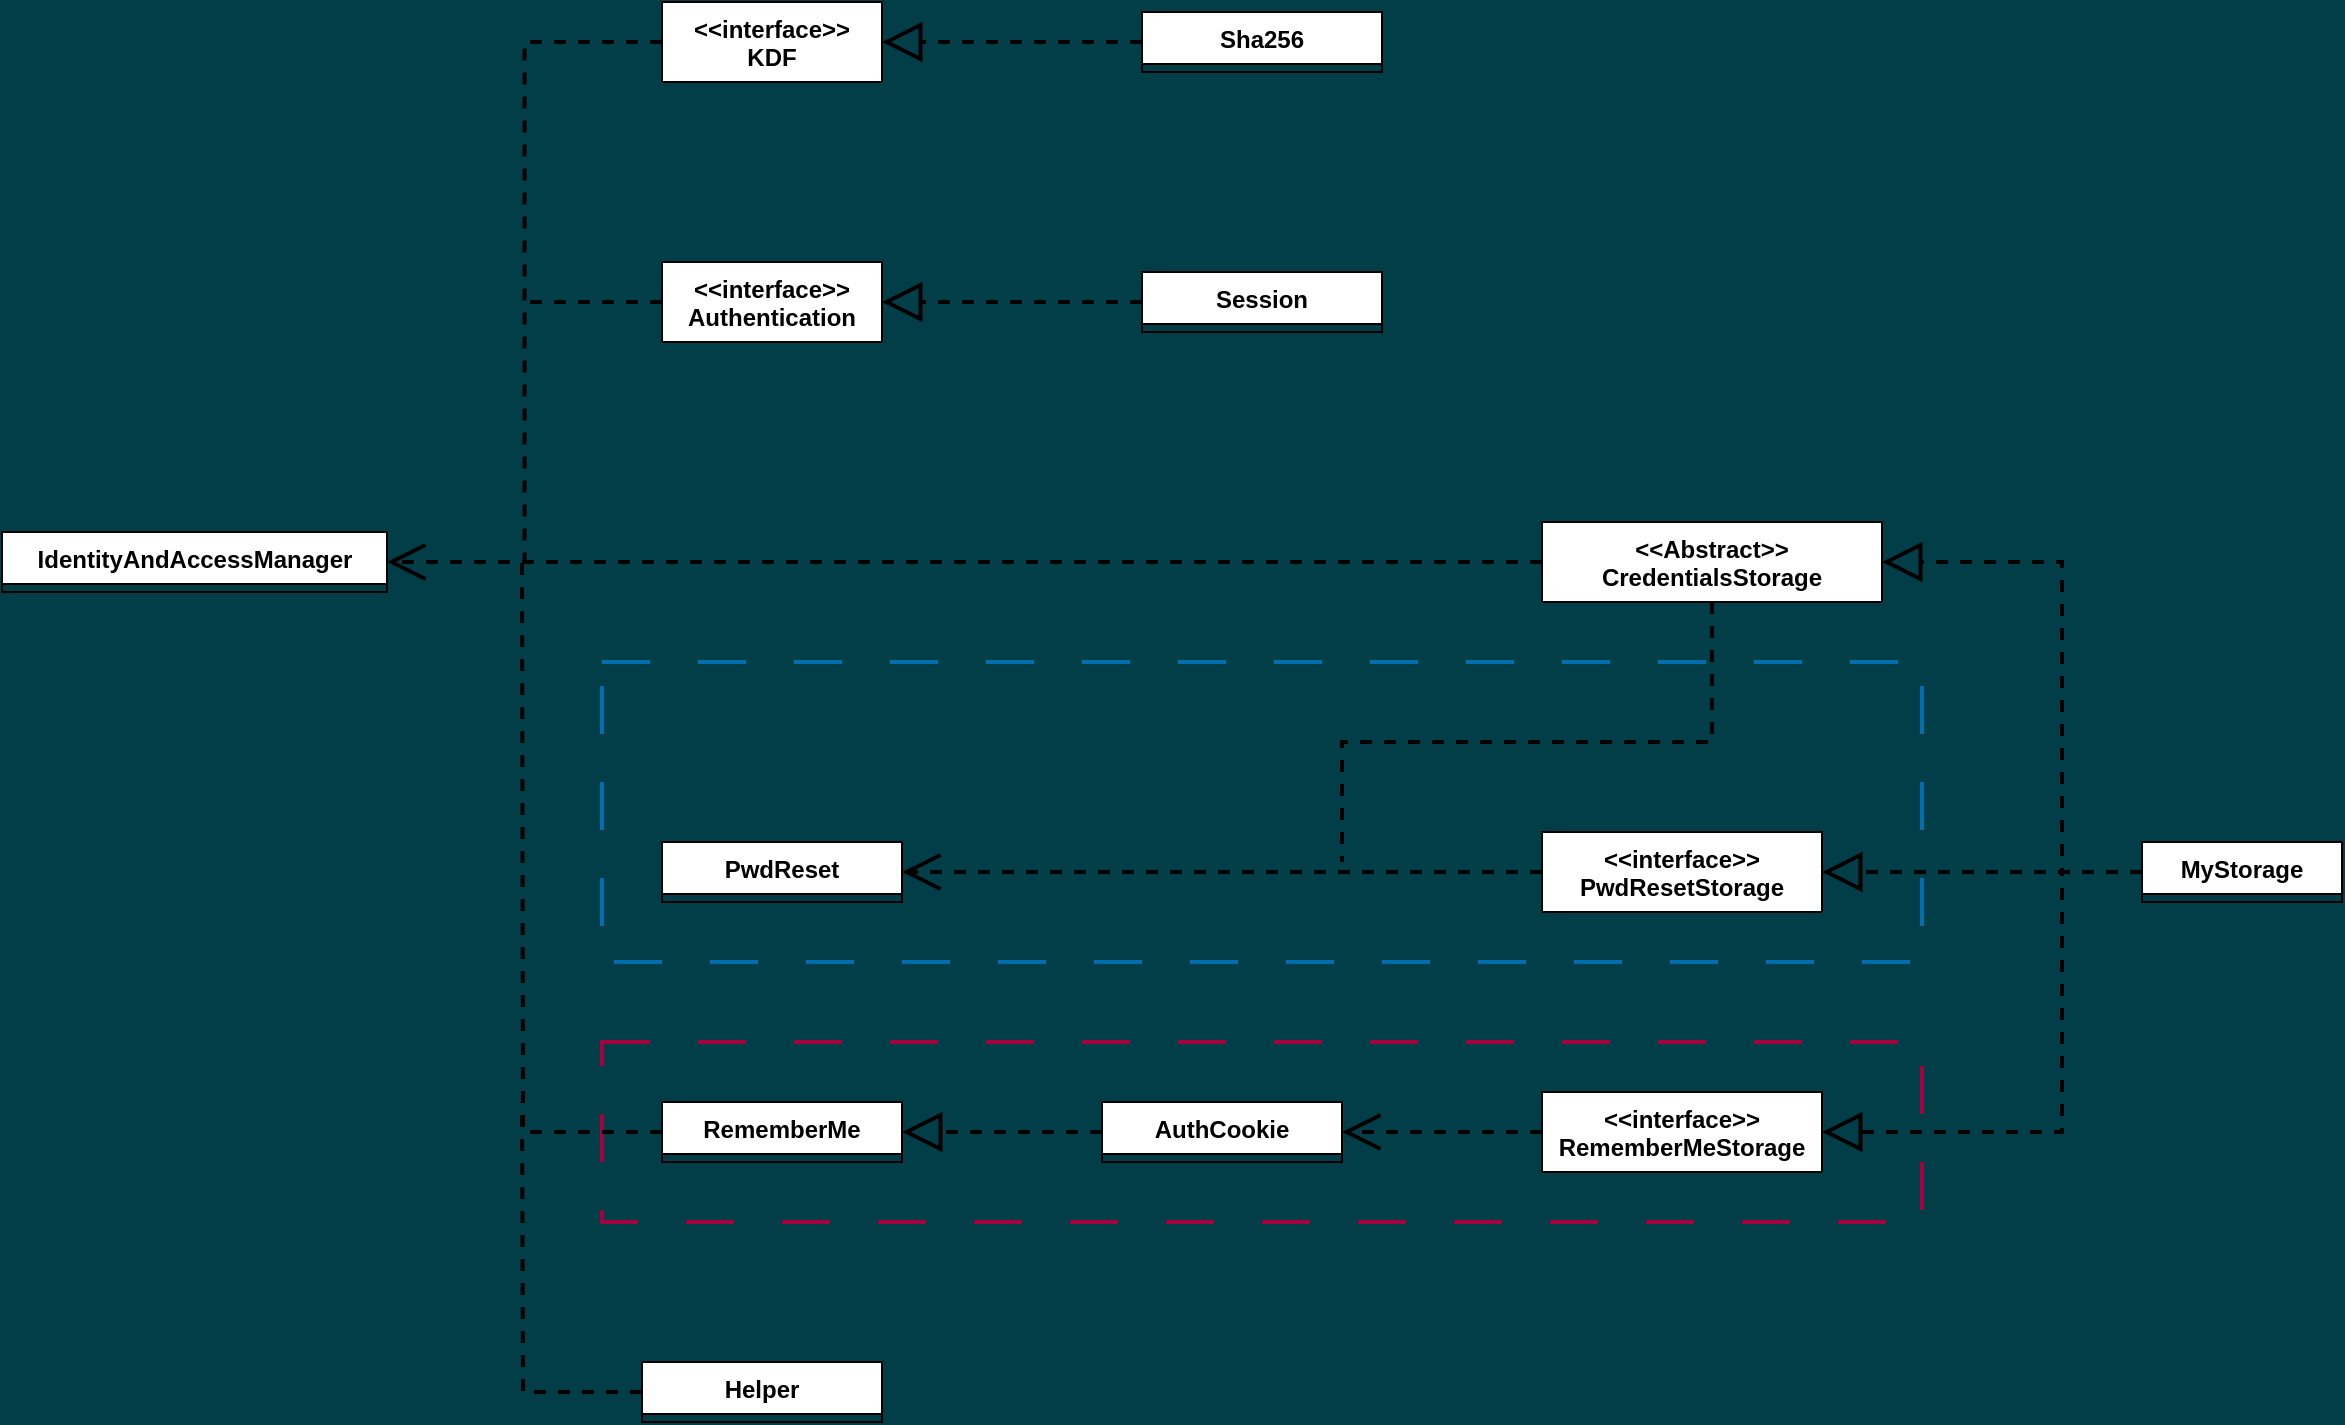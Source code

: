 <mxfile>
    <diagram id="6OG7kBd1HZXlt9tKJ9J5" name="Page-1">
        <mxGraphModel dx="2028" dy="1268" grid="1" gridSize="10" guides="1" tooltips="1" connect="1" arrows="1" fold="1" page="0" pageScale="1" pageWidth="827" pageHeight="1169" background="#023E47" math="0" shadow="0">
            <root>
                <mxCell id="0"/>
                <mxCell id="1" parent="0"/>
                <mxCell id="49" value="" style="rounded=0;whiteSpace=wrap;html=1;fontFamily=Helvetica;fontSize=11;fontColor=#ffffff;fillColor=none;dashed=1;dashPattern=12 12;strokeColor=#006EAF;strokeWidth=2;" parent="1" vertex="1">
                    <mxGeometry x="130" y="90" width="660" height="150" as="geometry"/>
                </mxCell>
                <mxCell id="48" value="" style="rounded=0;whiteSpace=wrap;html=1;fontFamily=Helvetica;fontSize=11;fontColor=#ffffff;fillColor=none;dashed=1;dashPattern=12 12;strokeColor=#A50040;strokeWidth=2;" parent="1" vertex="1">
                    <mxGeometry x="130" y="280" width="660" height="90" as="geometry"/>
                </mxCell>
                <mxCell id="Iml7NZx7jj1XzEXOIP3F-15" value="IdentityAndAccessManager" style="swimlane;fontStyle=1;align=center;verticalAlign=top;childLayout=stackLayout;horizontal=1;startSize=26;horizontalStack=0;resizeParent=1;resizeParentMax=0;resizeLast=0;collapsible=1;marginBottom=0;whiteSpace=wrap;html=1;rounded=0;" parent="1" vertex="1" collapsed="1">
                    <mxGeometry x="-170" y="25" width="192.5" height="30" as="geometry">
                        <mxRectangle x="-170" y="25" width="160" height="86" as="alternateBounds"/>
                    </mxGeometry>
                </mxCell>
                <mxCell id="Iml7NZx7jj1XzEXOIP3F-16" value="+ field: type" style="text;strokeColor=none;fillColor=none;align=left;verticalAlign=top;spacingLeft=4;spacingRight=4;overflow=hidden;rotatable=0;points=[[0,0.5],[1,0.5]];portConstraint=eastwest;whiteSpace=wrap;html=1;rounded=0;" parent="Iml7NZx7jj1XzEXOIP3F-15" vertex="1">
                    <mxGeometry y="26" width="160" height="26" as="geometry"/>
                </mxCell>
                <mxCell id="Iml7NZx7jj1XzEXOIP3F-17" value="" style="line;strokeWidth=1;fillColor=none;align=left;verticalAlign=middle;spacingTop=-1;spacingLeft=3;spacingRight=3;rotatable=0;labelPosition=right;points=[];portConstraint=eastwest;strokeColor=inherit;rounded=0;" parent="Iml7NZx7jj1XzEXOIP3F-15" vertex="1">
                    <mxGeometry y="52" width="160" height="8" as="geometry"/>
                </mxCell>
                <mxCell id="Iml7NZx7jj1XzEXOIP3F-18" value="+ method(type): type" style="text;strokeColor=none;fillColor=none;align=left;verticalAlign=top;spacingLeft=4;spacingRight=4;overflow=hidden;rotatable=0;points=[[0,0.5],[1,0.5]];portConstraint=eastwest;whiteSpace=wrap;html=1;rounded=0;" parent="Iml7NZx7jj1XzEXOIP3F-15" vertex="1">
                    <mxGeometry y="60" width="160" height="26" as="geometry"/>
                </mxCell>
                <mxCell id="61" style="edgeStyle=orthogonalEdgeStyle;shape=connector;rounded=0;html=1;entryX=1;entryY=0.5;entryDx=0;entryDy=0;dashed=1;labelBackgroundColor=default;strokeColor=default;strokeWidth=2;fontFamily=Helvetica;fontSize=11;fontColor=default;endArrow=block;endFill=0;endSize=15;" parent="1" source="Iml7NZx7jj1XzEXOIP3F-19" target="40" edge="1">
                    <mxGeometry relative="1" as="geometry">
                        <Array as="points">
                            <mxPoint x="870" y="195"/>
                            <mxPoint x="870" y="195"/>
                        </Array>
                    </mxGeometry>
                </mxCell>
                <mxCell id="62" style="edgeStyle=orthogonalEdgeStyle;shape=connector;rounded=0;html=1;entryX=1;entryY=0.5;entryDx=0;entryDy=0;dashed=1;labelBackgroundColor=default;strokeColor=default;strokeWidth=2;fontFamily=Helvetica;fontSize=11;fontColor=default;endArrow=block;endFill=0;endSize=15;" parent="1" source="Iml7NZx7jj1XzEXOIP3F-19" target="35" edge="1">
                    <mxGeometry relative="1" as="geometry">
                        <Array as="points">
                            <mxPoint x="860" y="195"/>
                            <mxPoint x="860" y="325"/>
                        </Array>
                    </mxGeometry>
                </mxCell>
                <mxCell id="78" style="edgeStyle=orthogonalEdgeStyle;shape=connector;rounded=0;html=1;entryX=1;entryY=0.5;entryDx=0;entryDy=0;dashed=1;labelBackgroundColor=default;strokeColor=default;strokeWidth=2;fontFamily=Helvetica;fontSize=11;fontColor=default;endArrow=block;endFill=0;endSize=15;" parent="1" source="Iml7NZx7jj1XzEXOIP3F-19" target="54" edge="1">
                    <mxGeometry relative="1" as="geometry">
                        <Array as="points">
                            <mxPoint x="860" y="195"/>
                            <mxPoint x="860" y="40"/>
                        </Array>
                    </mxGeometry>
                </mxCell>
                <mxCell id="Iml7NZx7jj1XzEXOIP3F-19" value="MyStorage" style="swimlane;fontStyle=1;align=center;verticalAlign=top;childLayout=stackLayout;horizontal=1;startSize=26;horizontalStack=0;resizeParent=1;resizeParentMax=0;resizeLast=0;collapsible=1;marginBottom=0;whiteSpace=wrap;html=1;rounded=0;" parent="1" vertex="1" collapsed="1">
                    <mxGeometry x="900" y="180" width="100" height="30" as="geometry">
                        <mxRectangle x="-380" y="110" width="160" height="86" as="alternateBounds"/>
                    </mxGeometry>
                </mxCell>
                <mxCell id="Iml7NZx7jj1XzEXOIP3F-20" value="+ field: type" style="text;strokeColor=none;fillColor=none;align=left;verticalAlign=top;spacingLeft=4;spacingRight=4;overflow=hidden;rotatable=0;points=[[0,0.5],[1,0.5]];portConstraint=eastwest;whiteSpace=wrap;html=1;rounded=0;" parent="Iml7NZx7jj1XzEXOIP3F-19" vertex="1">
                    <mxGeometry y="26" width="160" height="26" as="geometry"/>
                </mxCell>
                <mxCell id="Iml7NZx7jj1XzEXOIP3F-21" value="" style="line;strokeWidth=1;fillColor=none;align=left;verticalAlign=middle;spacingTop=-1;spacingLeft=3;spacingRight=3;rotatable=0;labelPosition=right;points=[];portConstraint=eastwest;strokeColor=inherit;rounded=0;" parent="Iml7NZx7jj1XzEXOIP3F-19" vertex="1">
                    <mxGeometry y="52" width="160" height="8" as="geometry"/>
                </mxCell>
                <mxCell id="Iml7NZx7jj1XzEXOIP3F-22" value="+ method(type): type" style="text;strokeColor=none;fillColor=none;align=left;verticalAlign=top;spacingLeft=4;spacingRight=4;overflow=hidden;rotatable=0;points=[[0,0.5],[1,0.5]];portConstraint=eastwest;whiteSpace=wrap;html=1;rounded=0;" parent="Iml7NZx7jj1XzEXOIP3F-19" vertex="1">
                    <mxGeometry y="60" width="160" height="26" as="geometry"/>
                </mxCell>
                <mxCell id="Iml7NZx7jj1XzEXOIP3F-35" value="PwdReset" style="swimlane;fontStyle=1;align=center;verticalAlign=top;childLayout=stackLayout;horizontal=1;startSize=26;horizontalStack=0;resizeParent=1;resizeParentMax=0;resizeLast=0;collapsible=1;marginBottom=0;whiteSpace=wrap;html=1;rounded=0;" parent="1" vertex="1" collapsed="1">
                    <mxGeometry x="160" y="180" width="120" height="30" as="geometry">
                        <mxRectangle x="160" y="3" width="160" height="86" as="alternateBounds"/>
                    </mxGeometry>
                </mxCell>
                <mxCell id="Iml7NZx7jj1XzEXOIP3F-36" value="+ field: type" style="text;strokeColor=none;fillColor=none;align=left;verticalAlign=top;spacingLeft=4;spacingRight=4;overflow=hidden;rotatable=0;points=[[0,0.5],[1,0.5]];portConstraint=eastwest;whiteSpace=wrap;html=1;rounded=0;" parent="Iml7NZx7jj1XzEXOIP3F-35" vertex="1">
                    <mxGeometry y="26" width="160" height="26" as="geometry"/>
                </mxCell>
                <mxCell id="Iml7NZx7jj1XzEXOIP3F-37" value="" style="line;strokeWidth=1;fillColor=none;align=left;verticalAlign=middle;spacingTop=-1;spacingLeft=3;spacingRight=3;rotatable=0;labelPosition=right;points=[];portConstraint=eastwest;strokeColor=inherit;rounded=0;" parent="Iml7NZx7jj1XzEXOIP3F-35" vertex="1">
                    <mxGeometry y="52" width="160" height="8" as="geometry"/>
                </mxCell>
                <mxCell id="Iml7NZx7jj1XzEXOIP3F-38" value="+ method(type): type" style="text;strokeColor=none;fillColor=none;align=left;verticalAlign=top;spacingLeft=4;spacingRight=4;overflow=hidden;rotatable=0;points=[[0,0.5],[1,0.5]];portConstraint=eastwest;whiteSpace=wrap;html=1;rounded=0;" parent="Iml7NZx7jj1XzEXOIP3F-35" vertex="1">
                    <mxGeometry y="60" width="160" height="26" as="geometry"/>
                </mxCell>
                <mxCell id="Iml7NZx7jj1XzEXOIP3F-49" style="edgeStyle=orthogonalEdgeStyle;shape=connector;rounded=0;orthogonalLoop=1;jettySize=auto;html=1;dashed=1;labelBackgroundColor=default;strokeColor=default;strokeWidth=2;fontFamily=Helvetica;fontSize=11;fontColor=default;endArrow=none;endFill=0;endSize=15;" parent="1" source="Iml7NZx7jj1XzEXOIP3F-41" edge="1">
                    <mxGeometry relative="1" as="geometry">
                        <mxPoint x="90" y="40" as="targetPoint"/>
                    </mxGeometry>
                </mxCell>
                <mxCell id="Iml7NZx7jj1XzEXOIP3F-41" value="RememberMe" style="swimlane;fontStyle=1;align=center;verticalAlign=top;childLayout=stackLayout;horizontal=1;startSize=26;horizontalStack=0;resizeParent=1;resizeParentMax=0;resizeLast=0;collapsible=1;marginBottom=0;whiteSpace=wrap;html=1;rounded=0;" parent="1" vertex="1" collapsed="1">
                    <mxGeometry x="160" y="310" width="120" height="30" as="geometry">
                        <mxRectangle x="20" y="10" width="160" height="86" as="alternateBounds"/>
                    </mxGeometry>
                </mxCell>
                <mxCell id="Iml7NZx7jj1XzEXOIP3F-42" value="+ field: type" style="text;strokeColor=none;fillColor=none;align=left;verticalAlign=top;spacingLeft=4;spacingRight=4;overflow=hidden;rotatable=0;points=[[0,0.5],[1,0.5]];portConstraint=eastwest;whiteSpace=wrap;html=1;rounded=0;" parent="Iml7NZx7jj1XzEXOIP3F-41" vertex="1">
                    <mxGeometry y="26" width="160" height="26" as="geometry"/>
                </mxCell>
                <mxCell id="Iml7NZx7jj1XzEXOIP3F-43" value="" style="line;strokeWidth=1;fillColor=none;align=left;verticalAlign=middle;spacingTop=-1;spacingLeft=3;spacingRight=3;rotatable=0;labelPosition=right;points=[];portConstraint=eastwest;strokeColor=inherit;rounded=0;" parent="Iml7NZx7jj1XzEXOIP3F-41" vertex="1">
                    <mxGeometry y="52" width="160" height="8" as="geometry"/>
                </mxCell>
                <mxCell id="Iml7NZx7jj1XzEXOIP3F-44" value="+ method(type): type" style="text;strokeColor=none;fillColor=none;align=left;verticalAlign=top;spacingLeft=4;spacingRight=4;overflow=hidden;rotatable=0;points=[[0,0.5],[1,0.5]];portConstraint=eastwest;whiteSpace=wrap;html=1;rounded=0;" parent="Iml7NZx7jj1XzEXOIP3F-41" vertex="1">
                    <mxGeometry y="60" width="160" height="26" as="geometry"/>
                </mxCell>
                <mxCell id="22" style="edgeStyle=orthogonalEdgeStyle;shape=connector;rounded=0;html=1;dashed=1;labelBackgroundColor=default;strokeColor=default;strokeWidth=2;fontFamily=Helvetica;fontSize=11;fontColor=default;endArrow=block;endFill=0;endSize=15;" parent="1" source="2" target="17" edge="1">
                    <mxGeometry relative="1" as="geometry"/>
                </mxCell>
                <mxCell id="2" value="&lt;span lang=&quot;en&quot; class=&quot;ILfuVd&quot;&gt;Session&lt;/span&gt;" style="swimlane;fontStyle=1;align=center;verticalAlign=top;childLayout=stackLayout;horizontal=1;startSize=26;horizontalStack=0;resizeParent=1;resizeParentMax=0;resizeLast=0;collapsible=1;marginBottom=0;whiteSpace=wrap;html=1;rounded=0;" parent="1" vertex="1" collapsed="1">
                    <mxGeometry x="400" y="-105" width="120" height="30" as="geometry">
                        <mxRectangle x="20" y="10" width="160" height="86" as="alternateBounds"/>
                    </mxGeometry>
                </mxCell>
                <mxCell id="3" value="+ field: type" style="text;strokeColor=none;fillColor=none;align=left;verticalAlign=top;spacingLeft=4;spacingRight=4;overflow=hidden;rotatable=0;points=[[0,0.5],[1,0.5]];portConstraint=eastwest;whiteSpace=wrap;html=1;rounded=0;" parent="2" vertex="1">
                    <mxGeometry y="26" width="160" height="26" as="geometry"/>
                </mxCell>
                <mxCell id="4" value="" style="line;strokeWidth=1;fillColor=none;align=left;verticalAlign=middle;spacingTop=-1;spacingLeft=3;spacingRight=3;rotatable=0;labelPosition=right;points=[];portConstraint=eastwest;strokeColor=inherit;rounded=0;" parent="2" vertex="1">
                    <mxGeometry y="52" width="160" height="8" as="geometry"/>
                </mxCell>
                <mxCell id="5" value="+ method(type): type" style="text;strokeColor=none;fillColor=none;align=left;verticalAlign=top;spacingLeft=4;spacingRight=4;overflow=hidden;rotatable=0;points=[[0,0.5],[1,0.5]];portConstraint=eastwest;whiteSpace=wrap;html=1;rounded=0;" parent="2" vertex="1">
                    <mxGeometry y="60" width="160" height="26" as="geometry"/>
                </mxCell>
                <mxCell id="21" style="edgeStyle=orthogonalEdgeStyle;shape=connector;rounded=0;html=1;dashed=1;labelBackgroundColor=default;strokeColor=default;strokeWidth=2;fontFamily=Helvetica;fontSize=11;fontColor=default;endArrow=block;endFill=0;endSize=15;" parent="1" source="9" target="13" edge="1">
                    <mxGeometry relative="1" as="geometry"/>
                </mxCell>
                <mxCell id="9" value="Sha256" style="swimlane;fontStyle=1;align=center;verticalAlign=top;childLayout=stackLayout;horizontal=1;startSize=26;horizontalStack=0;resizeParent=1;resizeParentMax=0;resizeLast=0;collapsible=1;marginBottom=0;whiteSpace=wrap;html=1;rounded=0;" parent="1" vertex="1" collapsed="1">
                    <mxGeometry x="400" y="-235" width="120" height="30" as="geometry">
                        <mxRectangle x="160" y="-125" width="160" height="86" as="alternateBounds"/>
                    </mxGeometry>
                </mxCell>
                <mxCell id="10" value="+ field: type" style="text;strokeColor=none;fillColor=none;align=left;verticalAlign=top;spacingLeft=4;spacingRight=4;overflow=hidden;rotatable=0;points=[[0,0.5],[1,0.5]];portConstraint=eastwest;whiteSpace=wrap;html=1;rounded=0;" parent="9" vertex="1">
                    <mxGeometry y="26" width="160" height="26" as="geometry"/>
                </mxCell>
                <mxCell id="11" value="" style="line;strokeWidth=1;fillColor=none;align=left;verticalAlign=middle;spacingTop=-1;spacingLeft=3;spacingRight=3;rotatable=0;labelPosition=right;points=[];portConstraint=eastwest;strokeColor=inherit;rounded=0;" parent="9" vertex="1">
                    <mxGeometry y="52" width="160" height="8" as="geometry"/>
                </mxCell>
                <mxCell id="12" value="+ method(type): type" style="text;strokeColor=none;fillColor=none;align=left;verticalAlign=top;spacingLeft=4;spacingRight=4;overflow=hidden;rotatable=0;points=[[0,0.5],[1,0.5]];portConstraint=eastwest;whiteSpace=wrap;html=1;rounded=0;" parent="9" vertex="1">
                    <mxGeometry y="60" width="160" height="26" as="geometry"/>
                </mxCell>
                <mxCell id="79" style="edgeStyle=orthogonalEdgeStyle;shape=connector;rounded=0;html=1;entryX=1;entryY=0.5;entryDx=0;entryDy=0;dashed=1;labelBackgroundColor=default;strokeColor=default;strokeWidth=2;fontFamily=Helvetica;fontSize=11;fontColor=default;endArrow=open;endFill=0;endSize=15;" edge="1" parent="1" source="13" target="Iml7NZx7jj1XzEXOIP3F-15">
                    <mxGeometry relative="1" as="geometry"/>
                </mxCell>
                <mxCell id="13" value="&lt;div&gt;&amp;lt;&amp;lt;interface&amp;gt;&amp;gt;&lt;/div&gt;&lt;div&gt;KDF&lt;br&gt;&lt;/div&gt;" style="swimlane;fontStyle=1;align=center;verticalAlign=top;childLayout=stackLayout;horizontal=1;startSize=40;horizontalStack=0;resizeParent=1;resizeParentMax=0;resizeLast=0;collapsible=1;marginBottom=0;whiteSpace=wrap;html=1;rounded=0;" parent="1" vertex="1" collapsed="1">
                    <mxGeometry x="160" y="-240" width="110" height="40" as="geometry">
                        <mxRectangle x="160" y="-240" width="280" height="100" as="alternateBounds"/>
                    </mxGeometry>
                </mxCell>
                <mxCell id="15" value="" style="line;strokeWidth=1;fillColor=none;align=left;verticalAlign=middle;spacingTop=-1;spacingLeft=3;spacingRight=3;rotatable=0;labelPosition=right;points=[];portConstraint=eastwest;strokeColor=inherit;rounded=0;" parent="13" vertex="1">
                    <mxGeometry y="40" width="280" height="8" as="geometry"/>
                </mxCell>
                <mxCell id="16" value="+ compare(ptxt : String, hash : String): Boolean&lt;br&gt;+ hash(ptxt : String): String" style="text;strokeColor=none;fillColor=none;align=left;verticalAlign=top;spacingLeft=4;spacingRight=4;overflow=hidden;rotatable=0;points=[[0,0.5],[1,0.5]];portConstraint=eastwest;whiteSpace=wrap;html=1;rounded=0;" parent="13" vertex="1">
                    <mxGeometry y="48" width="280" height="52" as="geometry"/>
                </mxCell>
                <mxCell id="58" style="edgeStyle=orthogonalEdgeStyle;shape=connector;rounded=0;html=1;dashed=1;labelBackgroundColor=default;strokeColor=default;strokeWidth=2;fontFamily=Helvetica;fontSize=11;fontColor=default;endArrow=none;endFill=0;endSize=15;" parent="1" source="17" edge="1">
                    <mxGeometry relative="1" as="geometry">
                        <mxPoint x="90" y="-90" as="targetPoint"/>
                    </mxGeometry>
                </mxCell>
                <mxCell id="17" value="&lt;div&gt;&amp;lt;&amp;lt;interface&amp;gt;&amp;gt;&lt;/div&gt;&lt;div&gt;Authentication&lt;br&gt;&lt;/div&gt;" style="swimlane;fontStyle=1;align=center;verticalAlign=top;childLayout=stackLayout;horizontal=1;startSize=40;horizontalStack=0;resizeParent=1;resizeParentMax=0;resizeLast=0;collapsible=1;marginBottom=0;whiteSpace=wrap;html=1;rounded=0;" parent="1" vertex="1" collapsed="1">
                    <mxGeometry x="160" y="-110" width="110" height="40" as="geometry">
                        <mxRectangle x="160" y="-110" width="160" height="100" as="alternateBounds"/>
                    </mxGeometry>
                </mxCell>
                <mxCell id="18" value="+ field: type" style="text;strokeColor=none;fillColor=none;align=left;verticalAlign=top;spacingLeft=4;spacingRight=4;overflow=hidden;rotatable=0;points=[[0,0.5],[1,0.5]];portConstraint=eastwest;whiteSpace=wrap;html=1;rounded=0;" parent="17" vertex="1">
                    <mxGeometry y="40" width="160" height="26" as="geometry"/>
                </mxCell>
                <mxCell id="19" value="" style="line;strokeWidth=1;fillColor=none;align=left;verticalAlign=middle;spacingTop=-1;spacingLeft=3;spacingRight=3;rotatable=0;labelPosition=right;points=[];portConstraint=eastwest;strokeColor=inherit;rounded=0;" parent="17" vertex="1">
                    <mxGeometry y="66" width="160" height="8" as="geometry"/>
                </mxCell>
                <mxCell id="20" value="+ method(type): type" style="text;strokeColor=none;fillColor=none;align=left;verticalAlign=top;spacingLeft=4;spacingRight=4;overflow=hidden;rotatable=0;points=[[0,0.5],[1,0.5]];portConstraint=eastwest;whiteSpace=wrap;html=1;rounded=0;" parent="17" vertex="1">
                    <mxGeometry y="74" width="160" height="26" as="geometry"/>
                </mxCell>
                <mxCell id="28" style="edgeStyle=orthogonalEdgeStyle;shape=connector;rounded=0;html=1;dashed=1;labelBackgroundColor=default;strokeColor=default;strokeWidth=2;fontFamily=Helvetica;fontSize=11;fontColor=default;endArrow=none;endFill=0;endSize=15;" parent="1" source="23" edge="1">
                    <mxGeometry relative="1" as="geometry">
                        <mxPoint x="90" y="310" as="targetPoint"/>
                    </mxGeometry>
                </mxCell>
                <mxCell id="23" value="Helper" style="swimlane;fontStyle=1;align=center;verticalAlign=top;childLayout=stackLayout;horizontal=1;startSize=26;horizontalStack=0;resizeParent=1;resizeParentMax=0;resizeLast=0;collapsible=1;marginBottom=0;whiteSpace=wrap;html=1;rounded=0;" parent="1" vertex="1" collapsed="1">
                    <mxGeometry x="150" y="440" width="120" height="30" as="geometry">
                        <mxRectangle x="20" y="10" width="160" height="86" as="alternateBounds"/>
                    </mxGeometry>
                </mxCell>
                <mxCell id="24" value="+ field: type" style="text;strokeColor=none;fillColor=none;align=left;verticalAlign=top;spacingLeft=4;spacingRight=4;overflow=hidden;rotatable=0;points=[[0,0.5],[1,0.5]];portConstraint=eastwest;whiteSpace=wrap;html=1;rounded=0;" parent="23" vertex="1">
                    <mxGeometry y="26" width="160" height="26" as="geometry"/>
                </mxCell>
                <mxCell id="25" value="" style="line;strokeWidth=1;fillColor=none;align=left;verticalAlign=middle;spacingTop=-1;spacingLeft=3;spacingRight=3;rotatable=0;labelPosition=right;points=[];portConstraint=eastwest;strokeColor=inherit;rounded=0;" parent="23" vertex="1">
                    <mxGeometry y="52" width="160" height="8" as="geometry"/>
                </mxCell>
                <mxCell id="26" value="+ method(type): type" style="text;strokeColor=none;fillColor=none;align=left;verticalAlign=top;spacingLeft=4;spacingRight=4;overflow=hidden;rotatable=0;points=[[0,0.5],[1,0.5]];portConstraint=eastwest;whiteSpace=wrap;html=1;rounded=0;" parent="23" vertex="1">
                    <mxGeometry y="60" width="160" height="26" as="geometry"/>
                </mxCell>
                <mxCell id="34" style="edgeStyle=orthogonalEdgeStyle;shape=connector;rounded=0;html=1;entryX=1;entryY=0.5;entryDx=0;entryDy=0;dashed=1;labelBackgroundColor=default;strokeColor=default;strokeWidth=2;fontFamily=Helvetica;fontSize=11;fontColor=default;endArrow=block;endFill=0;endSize=15;" parent="1" source="29" target="Iml7NZx7jj1XzEXOIP3F-41" edge="1">
                    <mxGeometry relative="1" as="geometry"/>
                </mxCell>
                <mxCell id="29" value="AuthCookie" style="swimlane;fontStyle=1;align=center;verticalAlign=top;childLayout=stackLayout;horizontal=1;startSize=26;horizontalStack=0;resizeParent=1;resizeParentMax=0;resizeLast=0;collapsible=1;marginBottom=0;whiteSpace=wrap;html=1;rounded=0;" parent="1" vertex="1" collapsed="1">
                    <mxGeometry x="380" y="310" width="120" height="30" as="geometry">
                        <mxRectangle x="20" y="10" width="160" height="86" as="alternateBounds"/>
                    </mxGeometry>
                </mxCell>
                <mxCell id="30" value="+ field: type" style="text;strokeColor=none;fillColor=none;align=left;verticalAlign=top;spacingLeft=4;spacingRight=4;overflow=hidden;rotatable=0;points=[[0,0.5],[1,0.5]];portConstraint=eastwest;whiteSpace=wrap;html=1;rounded=0;" parent="29" vertex="1">
                    <mxGeometry y="26" width="160" height="26" as="geometry"/>
                </mxCell>
                <mxCell id="31" value="" style="line;strokeWidth=1;fillColor=none;align=left;verticalAlign=middle;spacingTop=-1;spacingLeft=3;spacingRight=3;rotatable=0;labelPosition=right;points=[];portConstraint=eastwest;strokeColor=inherit;rounded=0;" parent="29" vertex="1">
                    <mxGeometry y="52" width="160" height="8" as="geometry"/>
                </mxCell>
                <mxCell id="32" value="+ method(type): type" style="text;strokeColor=none;fillColor=none;align=left;verticalAlign=top;spacingLeft=4;spacingRight=4;overflow=hidden;rotatable=0;points=[[0,0.5],[1,0.5]];portConstraint=eastwest;whiteSpace=wrap;html=1;rounded=0;" parent="29" vertex="1">
                    <mxGeometry y="60" width="160" height="26" as="geometry"/>
                </mxCell>
                <mxCell id="66" style="edgeStyle=orthogonalEdgeStyle;shape=connector;rounded=0;html=1;dashed=1;labelBackgroundColor=default;strokeColor=default;strokeWidth=2;fontFamily=Helvetica;fontSize=11;fontColor=default;endArrow=open;endFill=0;endSize=15;" parent="1" source="35" target="29" edge="1">
                    <mxGeometry relative="1" as="geometry"/>
                </mxCell>
                <mxCell id="35" value="&lt;div&gt;&amp;lt;&amp;lt;interface&amp;gt;&amp;gt;&lt;/div&gt;&lt;div&gt;RememberMeStorage&lt;/div&gt;" style="swimlane;fontStyle=1;align=center;verticalAlign=top;childLayout=stackLayout;horizontal=1;startSize=40;horizontalStack=0;resizeParent=1;resizeParentMax=0;resizeLast=0;collapsible=1;marginBottom=0;whiteSpace=wrap;html=1;rounded=0;" parent="1" vertex="1" collapsed="1">
                    <mxGeometry x="600" y="305" width="140" height="40" as="geometry">
                        <mxRectangle x="-380" y="-130" width="160" height="100" as="alternateBounds"/>
                    </mxGeometry>
                </mxCell>
                <mxCell id="36" value="+ field: type" style="text;strokeColor=none;fillColor=none;align=left;verticalAlign=top;spacingLeft=4;spacingRight=4;overflow=hidden;rotatable=0;points=[[0,0.5],[1,0.5]];portConstraint=eastwest;whiteSpace=wrap;html=1;rounded=0;" parent="35" vertex="1">
                    <mxGeometry y="40" width="160" height="26" as="geometry"/>
                </mxCell>
                <mxCell id="37" value="" style="line;strokeWidth=1;fillColor=none;align=left;verticalAlign=middle;spacingTop=-1;spacingLeft=3;spacingRight=3;rotatable=0;labelPosition=right;points=[];portConstraint=eastwest;strokeColor=inherit;rounded=0;" parent="35" vertex="1">
                    <mxGeometry y="66" width="160" height="8" as="geometry"/>
                </mxCell>
                <mxCell id="38" value="+ method(type): type" style="text;strokeColor=none;fillColor=none;align=left;verticalAlign=top;spacingLeft=4;spacingRight=4;overflow=hidden;rotatable=0;points=[[0,0.5],[1,0.5]];portConstraint=eastwest;whiteSpace=wrap;html=1;rounded=0;" parent="35" vertex="1">
                    <mxGeometry y="74" width="160" height="26" as="geometry"/>
                </mxCell>
                <mxCell id="67" style="edgeStyle=orthogonalEdgeStyle;shape=connector;rounded=0;html=1;entryX=1;entryY=0.5;entryDx=0;entryDy=0;dashed=1;labelBackgroundColor=default;strokeColor=default;strokeWidth=2;fontFamily=Helvetica;fontSize=11;fontColor=default;endArrow=open;endFill=0;endSize=15;" parent="1" source="40" target="Iml7NZx7jj1XzEXOIP3F-35" edge="1">
                    <mxGeometry relative="1" as="geometry"/>
                </mxCell>
                <mxCell id="40" value="&lt;div&gt;&amp;lt;&amp;lt;interface&amp;gt;&amp;gt;&lt;/div&gt;PwdReset&lt;span style=&quot;background-color: initial;&quot;&gt;Storage&lt;/span&gt;" style="swimlane;fontStyle=1;align=center;verticalAlign=top;childLayout=stackLayout;horizontal=1;startSize=40;horizontalStack=0;resizeParent=1;resizeParentMax=0;resizeLast=0;collapsible=1;marginBottom=0;whiteSpace=wrap;html=1;rounded=0;" parent="1" vertex="1" collapsed="1">
                    <mxGeometry x="600" y="175" width="140" height="40" as="geometry">
                        <mxRectangle x="-330" y="320" width="160" height="100" as="alternateBounds"/>
                    </mxGeometry>
                </mxCell>
                <mxCell id="41" value="+ field: type" style="text;strokeColor=none;fillColor=none;align=left;verticalAlign=top;spacingLeft=4;spacingRight=4;overflow=hidden;rotatable=0;points=[[0,0.5],[1,0.5]];portConstraint=eastwest;whiteSpace=wrap;html=1;rounded=0;" parent="40" vertex="1">
                    <mxGeometry y="40" width="160" height="26" as="geometry"/>
                </mxCell>
                <mxCell id="42" value="" style="line;strokeWidth=1;fillColor=none;align=left;verticalAlign=middle;spacingTop=-1;spacingLeft=3;spacingRight=3;rotatable=0;labelPosition=right;points=[];portConstraint=eastwest;strokeColor=inherit;rounded=0;" parent="40" vertex="1">
                    <mxGeometry y="66" width="160" height="8" as="geometry"/>
                </mxCell>
                <mxCell id="43" value="+ method(type): type" style="text;strokeColor=none;fillColor=none;align=left;verticalAlign=top;spacingLeft=4;spacingRight=4;overflow=hidden;rotatable=0;points=[[0,0.5],[1,0.5]];portConstraint=eastwest;whiteSpace=wrap;html=1;rounded=0;" parent="40" vertex="1">
                    <mxGeometry y="74" width="160" height="26" as="geometry"/>
                </mxCell>
                <mxCell id="71" style="edgeStyle=orthogonalEdgeStyle;shape=connector;rounded=0;html=1;dashed=1;labelBackgroundColor=default;strokeColor=default;strokeWidth=2;fontFamily=Helvetica;fontSize=11;fontColor=default;endArrow=none;endFill=0;endSize=15;" parent="1" source="54" edge="1">
                    <mxGeometry relative="1" as="geometry">
                        <mxPoint x="80" y="40" as="targetPoint"/>
                    </mxGeometry>
                </mxCell>
                <mxCell id="77" style="edgeStyle=orthogonalEdgeStyle;shape=connector;rounded=0;html=1;dashed=1;labelBackgroundColor=default;strokeColor=default;strokeWidth=2;fontFamily=Helvetica;fontSize=11;fontColor=default;endArrow=none;endFill=0;endSize=15;" parent="1" source="54" edge="1">
                    <mxGeometry relative="1" as="geometry">
                        <mxPoint x="500" y="190" as="targetPoint"/>
                        <Array as="points">
                            <mxPoint x="685" y="130"/>
                            <mxPoint x="500" y="130"/>
                        </Array>
                    </mxGeometry>
                </mxCell>
                <mxCell id="54" value="&lt;div&gt;&amp;lt;&amp;lt;Abstract&amp;gt;&amp;gt;&lt;/div&gt;&lt;div&gt;CredentialsStorage&lt;/div&gt;" style="swimlane;fontStyle=1;align=center;verticalAlign=top;childLayout=stackLayout;horizontal=1;startSize=40;horizontalStack=0;resizeParent=1;resizeParentMax=0;resizeLast=0;collapsible=1;marginBottom=0;whiteSpace=wrap;html=1;rounded=0;" parent="1" vertex="1" collapsed="1">
                    <mxGeometry x="600" y="20" width="170" height="40" as="geometry">
                        <mxRectangle x="-380" y="-130" width="160" height="100" as="alternateBounds"/>
                    </mxGeometry>
                </mxCell>
                <mxCell id="55" value="+ field: type" style="text;strokeColor=none;fillColor=none;align=left;verticalAlign=top;spacingLeft=4;spacingRight=4;overflow=hidden;rotatable=0;points=[[0,0.5],[1,0.5]];portConstraint=eastwest;whiteSpace=wrap;html=1;rounded=0;" parent="54" vertex="1">
                    <mxGeometry y="40" width="160" height="26" as="geometry"/>
                </mxCell>
                <mxCell id="56" value="" style="line;strokeWidth=1;fillColor=none;align=left;verticalAlign=middle;spacingTop=-1;spacingLeft=3;spacingRight=3;rotatable=0;labelPosition=right;points=[];portConstraint=eastwest;strokeColor=inherit;rounded=0;" parent="54" vertex="1">
                    <mxGeometry y="66" width="160" height="8" as="geometry"/>
                </mxCell>
                <mxCell id="57" value="+ method(type): type" style="text;strokeColor=none;fillColor=none;align=left;verticalAlign=top;spacingLeft=4;spacingRight=4;overflow=hidden;rotatable=0;points=[[0,0.5],[1,0.5]];portConstraint=eastwest;whiteSpace=wrap;html=1;rounded=0;" parent="54" vertex="1">
                    <mxGeometry y="74" width="160" height="26" as="geometry"/>
                </mxCell>
            </root>
        </mxGraphModel>
    </diagram>
</mxfile>